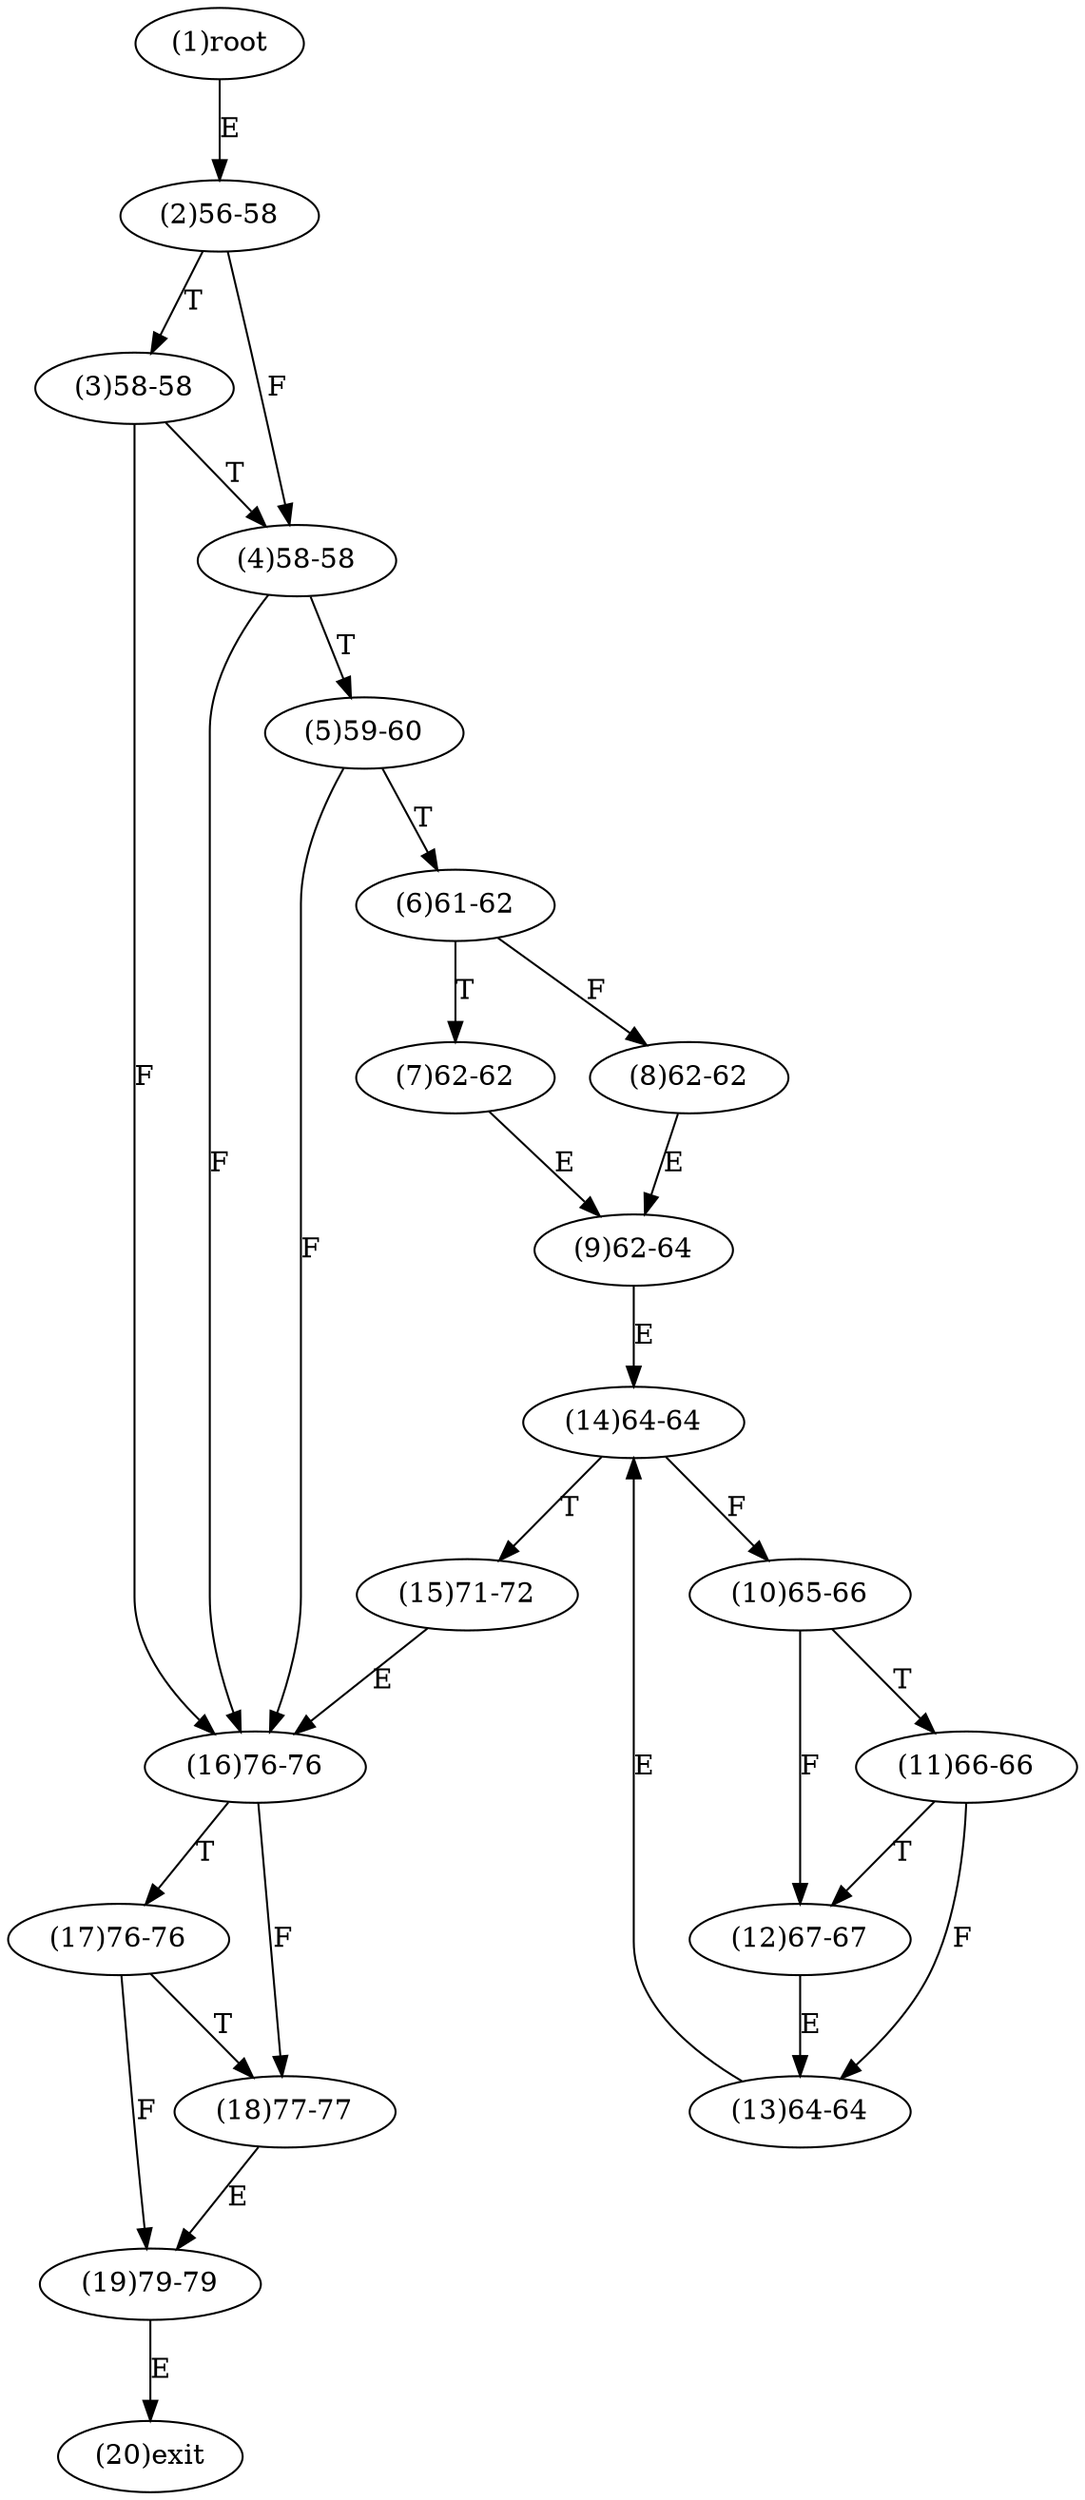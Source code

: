 digraph "" { 
1[ label="(1)root"];
2[ label="(2)56-58"];
3[ label="(3)58-58"];
4[ label="(4)58-58"];
5[ label="(5)59-60"];
6[ label="(6)61-62"];
7[ label="(7)62-62"];
8[ label="(8)62-62"];
9[ label="(9)62-64"];
10[ label="(10)65-66"];
11[ label="(11)66-66"];
12[ label="(12)67-67"];
13[ label="(13)64-64"];
14[ label="(14)64-64"];
15[ label="(15)71-72"];
17[ label="(17)76-76"];
16[ label="(16)76-76"];
19[ label="(19)79-79"];
18[ label="(18)77-77"];
20[ label="(20)exit"];
1->2[ label="E"];
2->4[ label="F"];
2->3[ label="T"];
3->16[ label="F"];
3->4[ label="T"];
4->16[ label="F"];
4->5[ label="T"];
5->16[ label="F"];
5->6[ label="T"];
6->8[ label="F"];
6->7[ label="T"];
7->9[ label="E"];
8->9[ label="E"];
9->14[ label="E"];
10->12[ label="F"];
10->11[ label="T"];
11->13[ label="F"];
11->12[ label="T"];
12->13[ label="E"];
13->14[ label="E"];
14->10[ label="F"];
14->15[ label="T"];
15->16[ label="E"];
16->18[ label="F"];
16->17[ label="T"];
17->19[ label="F"];
17->18[ label="T"];
18->19[ label="E"];
19->20[ label="E"];
}